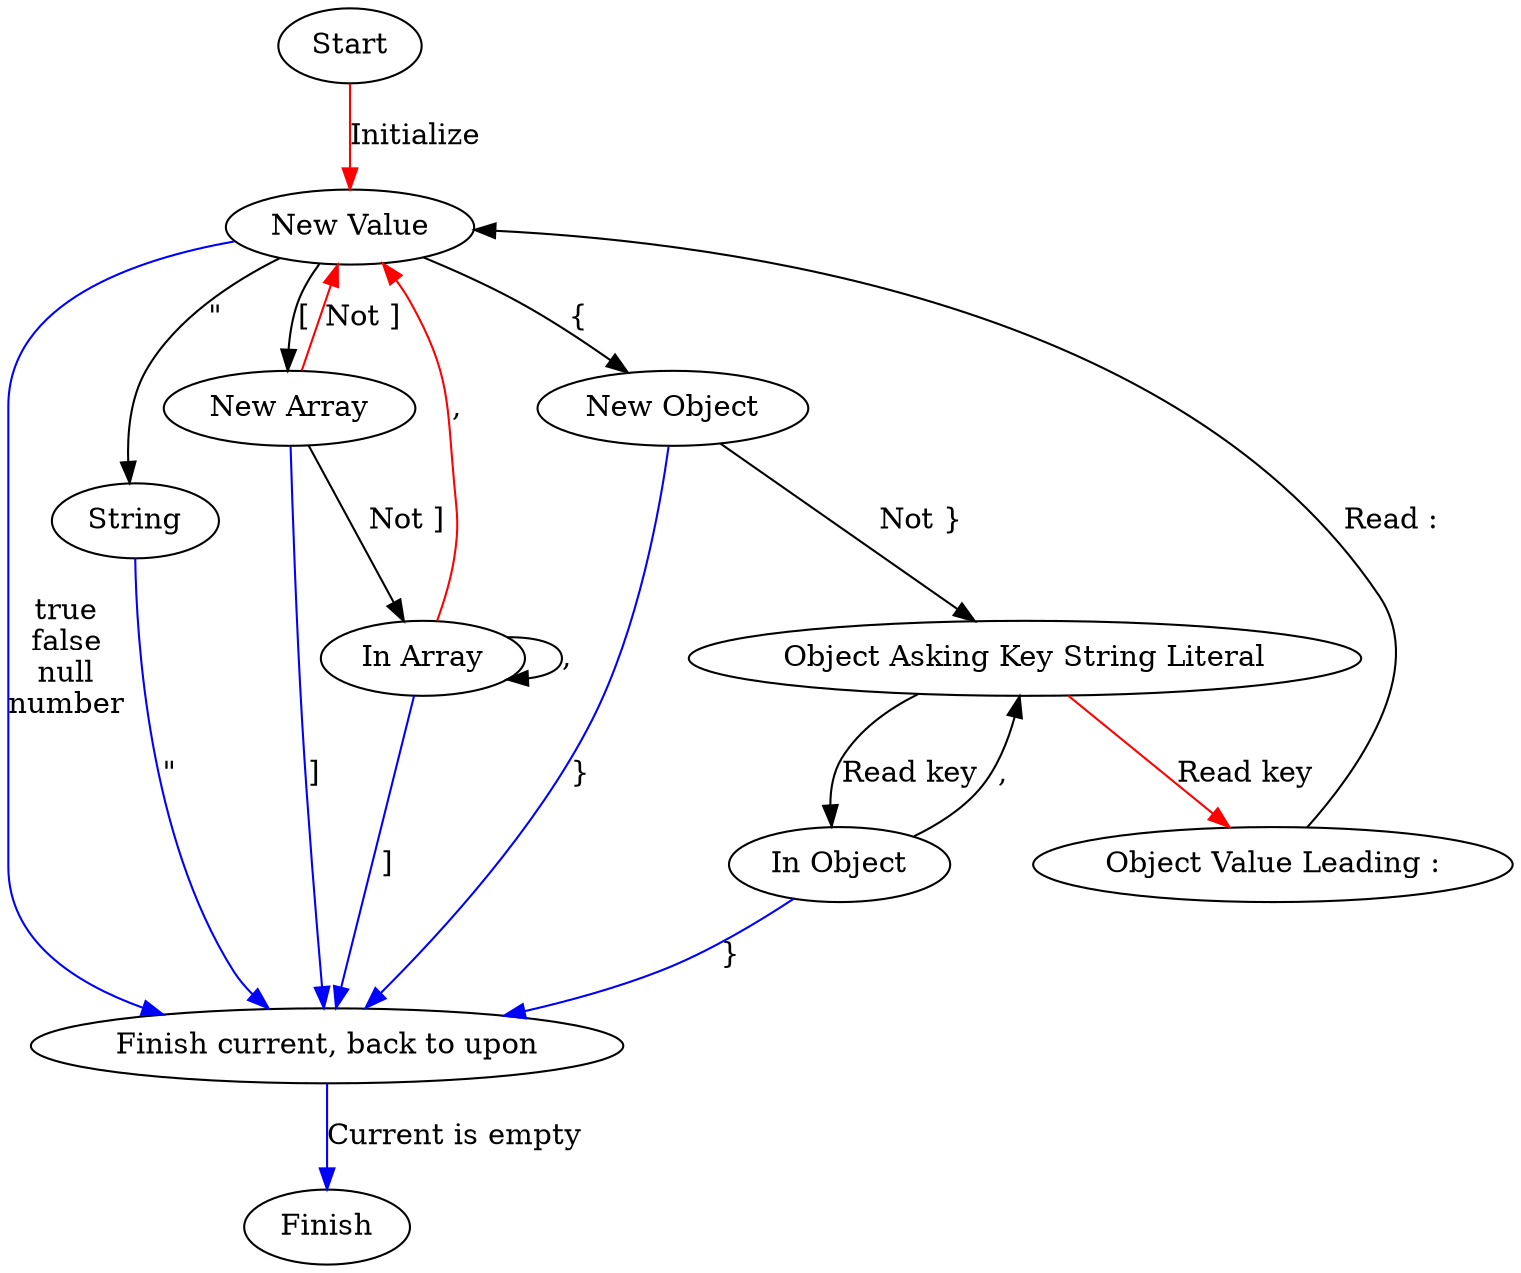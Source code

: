 digraph JSON {
  stateStart [ label="Start" ];
  stateNone [ label="New Value" ];
  stateString [ label="String" ];
  stateArrayValueOrEnd [ label="New Array" ];
  stateArrayEndOrComma [ label="In Array" ];
  stateObjectKeyOrEnd [ label="New Object" ];
  stateObjectColon [ label="Object Value Leading :" ];
  stateObjectEndOrComma [ label="In Object" ];
  stateObjectKey [ label="Object Asking Key String Literal" ];
  stateParent [ label="Finish current, back to upon" ];
  stateEnd [ label="Finish" ];

  stateStart -> stateNone [ label="Initialize", color="red" ];
  stateNone -> stateParent [ label="true\nfalse\nnull\nnumber", color="blue" ];
  stateNone -> stateString [ label="\"", color="black" ];
  stateString -> stateParent [ label="\"", color="blue" ];
  stateNone -> stateArrayValueOrEnd [ label="[", color="black" ];
  stateNone -> stateObjectKeyOrEnd [ label="{", color="black" ];
  stateArrayValueOrEnd -> stateNone [ label="Not ]", color="red" ];
  stateArrayValueOrEnd -> stateArrayEndOrComma [ label="Not ]", color="black" ];
  stateArrayValueOrEnd -> stateParent [ label="]", color="blue" ];
  stateArrayEndOrComma -> stateNone [ label=",", color="red" ];
  stateArrayEndOrComma -> stateArrayEndOrComma [ label=",", color="black" ];
  stateArrayEndOrComma -> stateParent [ label="]", color="blue" ];
  stateObjectKeyOrEnd -> stateParent [ label="}", color="blue" ];
  stateObjectKeyOrEnd -> stateObjectKey [ label="Not }", color="black" ];
  stateObjectKey -> stateObjectColon [ label="Read key", color="red" ];
  stateObjectKey -> stateObjectEndOrComma [ label="Read key", color="black" ];
  stateObjectEndOrComma -> stateParent [ label="}", color="blue" ];
  stateObjectEndOrComma -> stateObjectKey [ label=",", color="black" ];
  stateObjectColon -> stateNone [ label="Read :", color="black" ];
  stateParent -> stateEnd [ label="Current is empty", color="blue" ];
}
